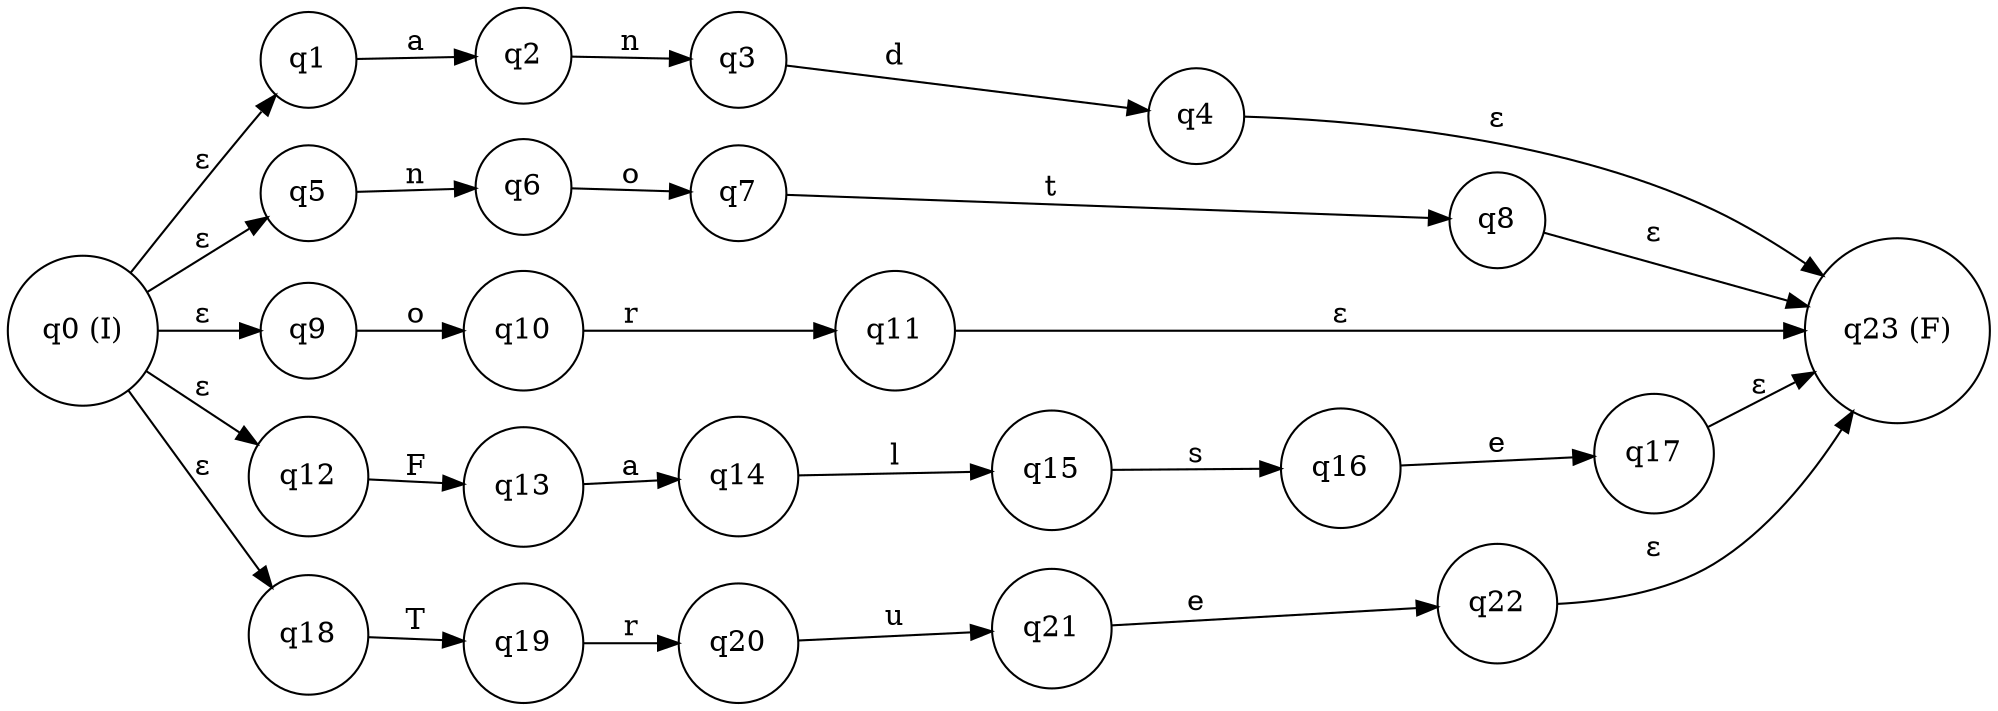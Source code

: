 digraph finite_state_machine {
rankdir=LR;
node [shape = circle];
q0 [label="q0 (I)"];
q1 [label="q1"];
q2 [label="q2"];
q3 [label="q3"];
q4 [label="q4"];
q5 [label="q5"];
q6 [label="q6"];
q7 [label="q7"];
q8 [label="q8"];
q9 [label="q9"];
q10 [label="q10"];
q11 [label="q11"];
q12 [label="q12"];
q13 [label="q13"];
q14 [label="q14"];
q15 [label="q15"];
q16 [label="q16"];
q17 [label="q17"];
q18 [label="q18"];
q19 [label="q19"];
q20 [label="q20"];
q21 [label="q21"];
q22 [label="q22"];
q23 [label="q23 (F)"];
q0 -> q1 [label="ε"];
q1 -> q2 [label="a"];
q2 -> q3 [label="n"];
q3 -> q4 [label="d"];
q0 -> q5 [label="ε"];
q5 -> q6 [label="n"];
q6 -> q7 [label="o"];
q7 -> q8 [label="t"];
q0 -> q9 [label="ε"];
q9 -> q10 [label="o"];
q10 -> q11 [label="r"];
q0 -> q12 [label="ε"];
q12 -> q13 [label="F"];
q13 -> q14 [label="a"];
q14 -> q15 [label="l"];
q15 -> q16 [label="s"];
q16 -> q17 [label="e"];
q0 -> q18 [label="ε"];
q18 -> q19 [label="T"];
q19 -> q20 [label="r"];
q20 -> q21 [label="u"];
q21 -> q22 [label="e"];
q4 -> q23 [label="ε"];
q8 -> q23 [label="ε"];
q11 -> q23 [label="ε"];
q17 -> q23 [label="ε"];
q22 -> q23 [label="ε"];
}